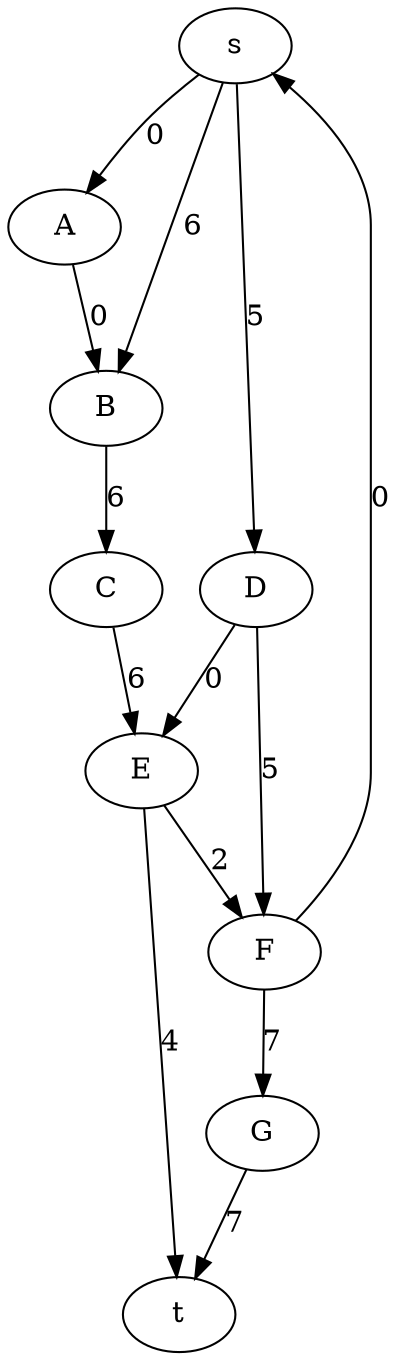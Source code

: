 digraph FlowGraph {
	edge [len=2.0]
	s [label=s]
	A [label=A]
	B [label=B]
	D [label=D]
	C [label=C]
	E [label=E]
	F [label=F]
	t [label=t]
	G [label=G]
	s -> A [label=0]
	s -> B [label=6]
	s -> D [label=5]
	A -> B [label=0]
	B -> C [label=6]
	D -> E [label=0]
	D -> F [label=5]
	C -> E [label=6]
	E -> F [label=2]
	E -> t [label=4]
	F -> G [label=7]
	F -> s [label=0]
	G -> t [label=7]
}

